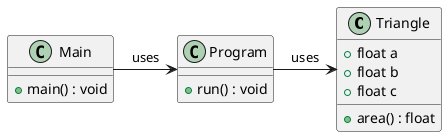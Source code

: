 @startuml
class Triangle {
  +float a
  +float b
  +float c
  +area() : float
}

class Program {
  +run() : void
}

class Main {
  +main() : void
}

Main -> Program : uses
Program -> Triangle : uses

@enduml